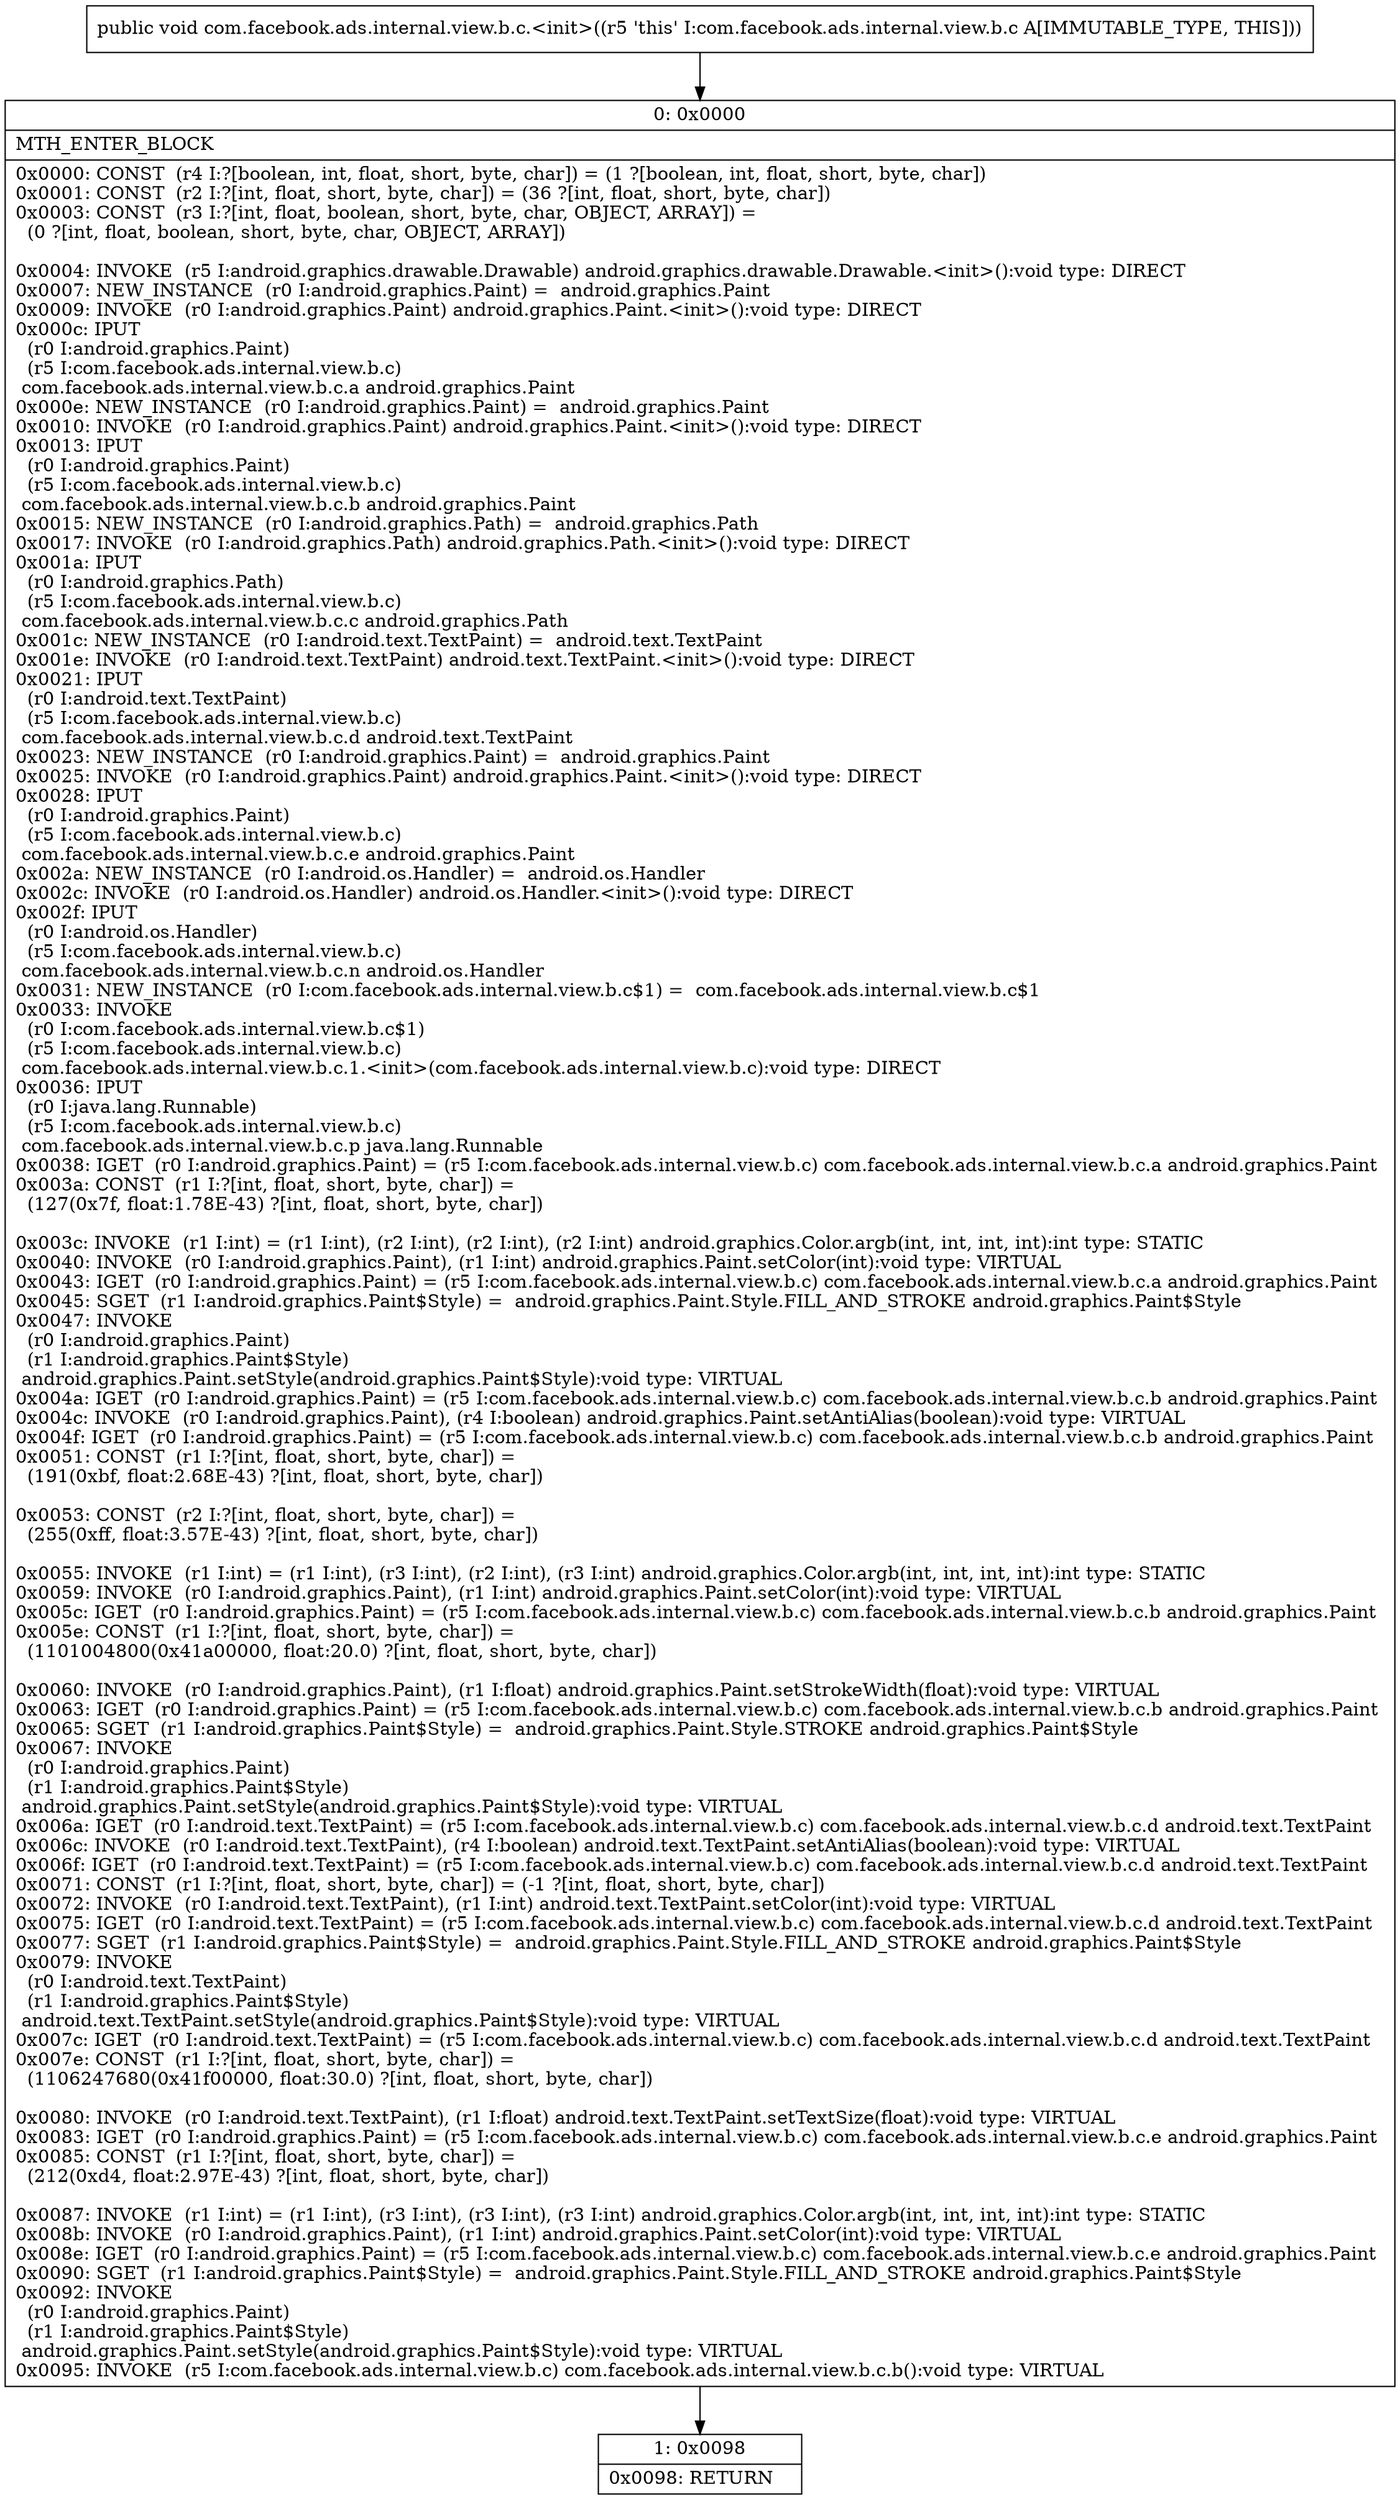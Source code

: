 digraph "CFG forcom.facebook.ads.internal.view.b.c.\<init\>()V" {
Node_0 [shape=record,label="{0\:\ 0x0000|MTH_ENTER_BLOCK\l|0x0000: CONST  (r4 I:?[boolean, int, float, short, byte, char]) = (1 ?[boolean, int, float, short, byte, char]) \l0x0001: CONST  (r2 I:?[int, float, short, byte, char]) = (36 ?[int, float, short, byte, char]) \l0x0003: CONST  (r3 I:?[int, float, boolean, short, byte, char, OBJECT, ARRAY]) = \l  (0 ?[int, float, boolean, short, byte, char, OBJECT, ARRAY])\l \l0x0004: INVOKE  (r5 I:android.graphics.drawable.Drawable) android.graphics.drawable.Drawable.\<init\>():void type: DIRECT \l0x0007: NEW_INSTANCE  (r0 I:android.graphics.Paint) =  android.graphics.Paint \l0x0009: INVOKE  (r0 I:android.graphics.Paint) android.graphics.Paint.\<init\>():void type: DIRECT \l0x000c: IPUT  \l  (r0 I:android.graphics.Paint)\l  (r5 I:com.facebook.ads.internal.view.b.c)\l com.facebook.ads.internal.view.b.c.a android.graphics.Paint \l0x000e: NEW_INSTANCE  (r0 I:android.graphics.Paint) =  android.graphics.Paint \l0x0010: INVOKE  (r0 I:android.graphics.Paint) android.graphics.Paint.\<init\>():void type: DIRECT \l0x0013: IPUT  \l  (r0 I:android.graphics.Paint)\l  (r5 I:com.facebook.ads.internal.view.b.c)\l com.facebook.ads.internal.view.b.c.b android.graphics.Paint \l0x0015: NEW_INSTANCE  (r0 I:android.graphics.Path) =  android.graphics.Path \l0x0017: INVOKE  (r0 I:android.graphics.Path) android.graphics.Path.\<init\>():void type: DIRECT \l0x001a: IPUT  \l  (r0 I:android.graphics.Path)\l  (r5 I:com.facebook.ads.internal.view.b.c)\l com.facebook.ads.internal.view.b.c.c android.graphics.Path \l0x001c: NEW_INSTANCE  (r0 I:android.text.TextPaint) =  android.text.TextPaint \l0x001e: INVOKE  (r0 I:android.text.TextPaint) android.text.TextPaint.\<init\>():void type: DIRECT \l0x0021: IPUT  \l  (r0 I:android.text.TextPaint)\l  (r5 I:com.facebook.ads.internal.view.b.c)\l com.facebook.ads.internal.view.b.c.d android.text.TextPaint \l0x0023: NEW_INSTANCE  (r0 I:android.graphics.Paint) =  android.graphics.Paint \l0x0025: INVOKE  (r0 I:android.graphics.Paint) android.graphics.Paint.\<init\>():void type: DIRECT \l0x0028: IPUT  \l  (r0 I:android.graphics.Paint)\l  (r5 I:com.facebook.ads.internal.view.b.c)\l com.facebook.ads.internal.view.b.c.e android.graphics.Paint \l0x002a: NEW_INSTANCE  (r0 I:android.os.Handler) =  android.os.Handler \l0x002c: INVOKE  (r0 I:android.os.Handler) android.os.Handler.\<init\>():void type: DIRECT \l0x002f: IPUT  \l  (r0 I:android.os.Handler)\l  (r5 I:com.facebook.ads.internal.view.b.c)\l com.facebook.ads.internal.view.b.c.n android.os.Handler \l0x0031: NEW_INSTANCE  (r0 I:com.facebook.ads.internal.view.b.c$1) =  com.facebook.ads.internal.view.b.c$1 \l0x0033: INVOKE  \l  (r0 I:com.facebook.ads.internal.view.b.c$1)\l  (r5 I:com.facebook.ads.internal.view.b.c)\l com.facebook.ads.internal.view.b.c.1.\<init\>(com.facebook.ads.internal.view.b.c):void type: DIRECT \l0x0036: IPUT  \l  (r0 I:java.lang.Runnable)\l  (r5 I:com.facebook.ads.internal.view.b.c)\l com.facebook.ads.internal.view.b.c.p java.lang.Runnable \l0x0038: IGET  (r0 I:android.graphics.Paint) = (r5 I:com.facebook.ads.internal.view.b.c) com.facebook.ads.internal.view.b.c.a android.graphics.Paint \l0x003a: CONST  (r1 I:?[int, float, short, byte, char]) = \l  (127(0x7f, float:1.78E\-43) ?[int, float, short, byte, char])\l \l0x003c: INVOKE  (r1 I:int) = (r1 I:int), (r2 I:int), (r2 I:int), (r2 I:int) android.graphics.Color.argb(int, int, int, int):int type: STATIC \l0x0040: INVOKE  (r0 I:android.graphics.Paint), (r1 I:int) android.graphics.Paint.setColor(int):void type: VIRTUAL \l0x0043: IGET  (r0 I:android.graphics.Paint) = (r5 I:com.facebook.ads.internal.view.b.c) com.facebook.ads.internal.view.b.c.a android.graphics.Paint \l0x0045: SGET  (r1 I:android.graphics.Paint$Style) =  android.graphics.Paint.Style.FILL_AND_STROKE android.graphics.Paint$Style \l0x0047: INVOKE  \l  (r0 I:android.graphics.Paint)\l  (r1 I:android.graphics.Paint$Style)\l android.graphics.Paint.setStyle(android.graphics.Paint$Style):void type: VIRTUAL \l0x004a: IGET  (r0 I:android.graphics.Paint) = (r5 I:com.facebook.ads.internal.view.b.c) com.facebook.ads.internal.view.b.c.b android.graphics.Paint \l0x004c: INVOKE  (r0 I:android.graphics.Paint), (r4 I:boolean) android.graphics.Paint.setAntiAlias(boolean):void type: VIRTUAL \l0x004f: IGET  (r0 I:android.graphics.Paint) = (r5 I:com.facebook.ads.internal.view.b.c) com.facebook.ads.internal.view.b.c.b android.graphics.Paint \l0x0051: CONST  (r1 I:?[int, float, short, byte, char]) = \l  (191(0xbf, float:2.68E\-43) ?[int, float, short, byte, char])\l \l0x0053: CONST  (r2 I:?[int, float, short, byte, char]) = \l  (255(0xff, float:3.57E\-43) ?[int, float, short, byte, char])\l \l0x0055: INVOKE  (r1 I:int) = (r1 I:int), (r3 I:int), (r2 I:int), (r3 I:int) android.graphics.Color.argb(int, int, int, int):int type: STATIC \l0x0059: INVOKE  (r0 I:android.graphics.Paint), (r1 I:int) android.graphics.Paint.setColor(int):void type: VIRTUAL \l0x005c: IGET  (r0 I:android.graphics.Paint) = (r5 I:com.facebook.ads.internal.view.b.c) com.facebook.ads.internal.view.b.c.b android.graphics.Paint \l0x005e: CONST  (r1 I:?[int, float, short, byte, char]) = \l  (1101004800(0x41a00000, float:20.0) ?[int, float, short, byte, char])\l \l0x0060: INVOKE  (r0 I:android.graphics.Paint), (r1 I:float) android.graphics.Paint.setStrokeWidth(float):void type: VIRTUAL \l0x0063: IGET  (r0 I:android.graphics.Paint) = (r5 I:com.facebook.ads.internal.view.b.c) com.facebook.ads.internal.view.b.c.b android.graphics.Paint \l0x0065: SGET  (r1 I:android.graphics.Paint$Style) =  android.graphics.Paint.Style.STROKE android.graphics.Paint$Style \l0x0067: INVOKE  \l  (r0 I:android.graphics.Paint)\l  (r1 I:android.graphics.Paint$Style)\l android.graphics.Paint.setStyle(android.graphics.Paint$Style):void type: VIRTUAL \l0x006a: IGET  (r0 I:android.text.TextPaint) = (r5 I:com.facebook.ads.internal.view.b.c) com.facebook.ads.internal.view.b.c.d android.text.TextPaint \l0x006c: INVOKE  (r0 I:android.text.TextPaint), (r4 I:boolean) android.text.TextPaint.setAntiAlias(boolean):void type: VIRTUAL \l0x006f: IGET  (r0 I:android.text.TextPaint) = (r5 I:com.facebook.ads.internal.view.b.c) com.facebook.ads.internal.view.b.c.d android.text.TextPaint \l0x0071: CONST  (r1 I:?[int, float, short, byte, char]) = (\-1 ?[int, float, short, byte, char]) \l0x0072: INVOKE  (r0 I:android.text.TextPaint), (r1 I:int) android.text.TextPaint.setColor(int):void type: VIRTUAL \l0x0075: IGET  (r0 I:android.text.TextPaint) = (r5 I:com.facebook.ads.internal.view.b.c) com.facebook.ads.internal.view.b.c.d android.text.TextPaint \l0x0077: SGET  (r1 I:android.graphics.Paint$Style) =  android.graphics.Paint.Style.FILL_AND_STROKE android.graphics.Paint$Style \l0x0079: INVOKE  \l  (r0 I:android.text.TextPaint)\l  (r1 I:android.graphics.Paint$Style)\l android.text.TextPaint.setStyle(android.graphics.Paint$Style):void type: VIRTUAL \l0x007c: IGET  (r0 I:android.text.TextPaint) = (r5 I:com.facebook.ads.internal.view.b.c) com.facebook.ads.internal.view.b.c.d android.text.TextPaint \l0x007e: CONST  (r1 I:?[int, float, short, byte, char]) = \l  (1106247680(0x41f00000, float:30.0) ?[int, float, short, byte, char])\l \l0x0080: INVOKE  (r0 I:android.text.TextPaint), (r1 I:float) android.text.TextPaint.setTextSize(float):void type: VIRTUAL \l0x0083: IGET  (r0 I:android.graphics.Paint) = (r5 I:com.facebook.ads.internal.view.b.c) com.facebook.ads.internal.view.b.c.e android.graphics.Paint \l0x0085: CONST  (r1 I:?[int, float, short, byte, char]) = \l  (212(0xd4, float:2.97E\-43) ?[int, float, short, byte, char])\l \l0x0087: INVOKE  (r1 I:int) = (r1 I:int), (r3 I:int), (r3 I:int), (r3 I:int) android.graphics.Color.argb(int, int, int, int):int type: STATIC \l0x008b: INVOKE  (r0 I:android.graphics.Paint), (r1 I:int) android.graphics.Paint.setColor(int):void type: VIRTUAL \l0x008e: IGET  (r0 I:android.graphics.Paint) = (r5 I:com.facebook.ads.internal.view.b.c) com.facebook.ads.internal.view.b.c.e android.graphics.Paint \l0x0090: SGET  (r1 I:android.graphics.Paint$Style) =  android.graphics.Paint.Style.FILL_AND_STROKE android.graphics.Paint$Style \l0x0092: INVOKE  \l  (r0 I:android.graphics.Paint)\l  (r1 I:android.graphics.Paint$Style)\l android.graphics.Paint.setStyle(android.graphics.Paint$Style):void type: VIRTUAL \l0x0095: INVOKE  (r5 I:com.facebook.ads.internal.view.b.c) com.facebook.ads.internal.view.b.c.b():void type: VIRTUAL \l}"];
Node_1 [shape=record,label="{1\:\ 0x0098|0x0098: RETURN   \l}"];
MethodNode[shape=record,label="{public void com.facebook.ads.internal.view.b.c.\<init\>((r5 'this' I:com.facebook.ads.internal.view.b.c A[IMMUTABLE_TYPE, THIS])) }"];
MethodNode -> Node_0;
Node_0 -> Node_1;
}

